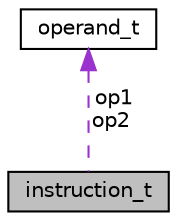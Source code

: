 digraph "instruction_t"
{
  edge [fontname="Helvetica",fontsize="10",labelfontname="Helvetica",labelfontsize="10"];
  node [fontname="Helvetica",fontsize="10",shape=record];
  Node1 [label="instruction_t",height=0.2,width=0.4,color="black", fillcolor="grey75", style="filled", fontcolor="black"];
  Node2 -> Node1 [dir="back",color="darkorchid3",fontsize="10",style="dashed",label=" op1\nop2" ,fontname="Helvetica"];
  Node2 [label="operand_t",height=0.2,width=0.4,color="black", fillcolor="white", style="filled",URL="$structoperand__t.html"];
}
